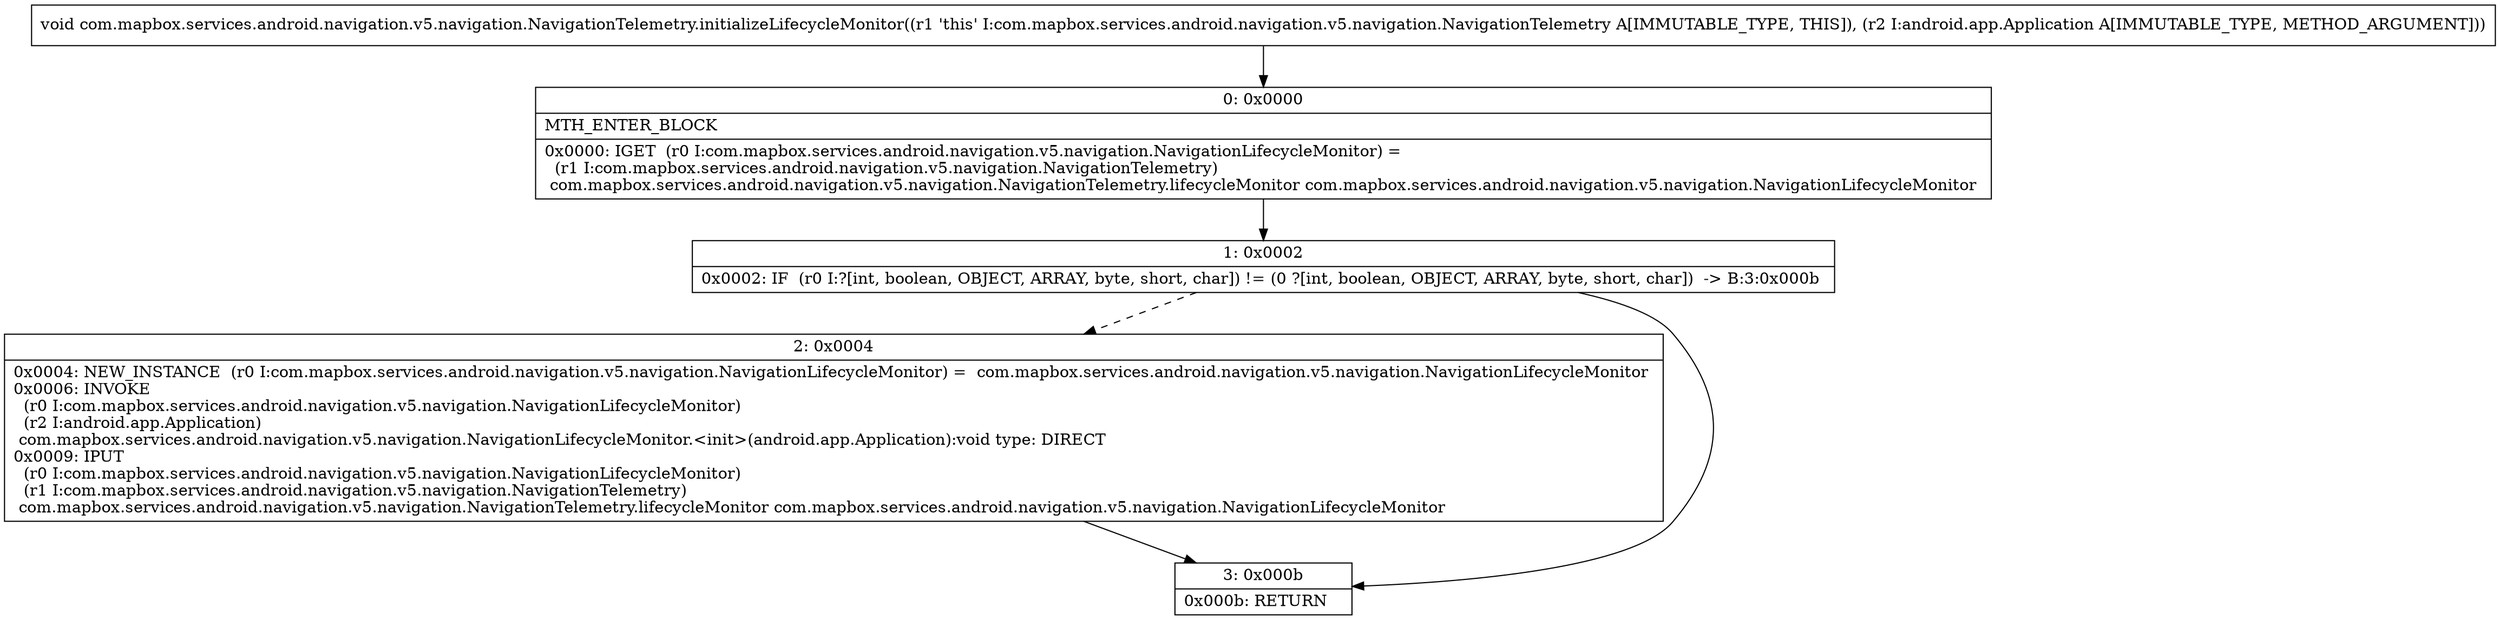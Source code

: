 digraph "CFG forcom.mapbox.services.android.navigation.v5.navigation.NavigationTelemetry.initializeLifecycleMonitor(Landroid\/app\/Application;)V" {
Node_0 [shape=record,label="{0\:\ 0x0000|MTH_ENTER_BLOCK\l|0x0000: IGET  (r0 I:com.mapbox.services.android.navigation.v5.navigation.NavigationLifecycleMonitor) = \l  (r1 I:com.mapbox.services.android.navigation.v5.navigation.NavigationTelemetry)\l com.mapbox.services.android.navigation.v5.navigation.NavigationTelemetry.lifecycleMonitor com.mapbox.services.android.navigation.v5.navigation.NavigationLifecycleMonitor \l}"];
Node_1 [shape=record,label="{1\:\ 0x0002|0x0002: IF  (r0 I:?[int, boolean, OBJECT, ARRAY, byte, short, char]) != (0 ?[int, boolean, OBJECT, ARRAY, byte, short, char])  \-\> B:3:0x000b \l}"];
Node_2 [shape=record,label="{2\:\ 0x0004|0x0004: NEW_INSTANCE  (r0 I:com.mapbox.services.android.navigation.v5.navigation.NavigationLifecycleMonitor) =  com.mapbox.services.android.navigation.v5.navigation.NavigationLifecycleMonitor \l0x0006: INVOKE  \l  (r0 I:com.mapbox.services.android.navigation.v5.navigation.NavigationLifecycleMonitor)\l  (r2 I:android.app.Application)\l com.mapbox.services.android.navigation.v5.navigation.NavigationLifecycleMonitor.\<init\>(android.app.Application):void type: DIRECT \l0x0009: IPUT  \l  (r0 I:com.mapbox.services.android.navigation.v5.navigation.NavigationLifecycleMonitor)\l  (r1 I:com.mapbox.services.android.navigation.v5.navigation.NavigationTelemetry)\l com.mapbox.services.android.navigation.v5.navigation.NavigationTelemetry.lifecycleMonitor com.mapbox.services.android.navigation.v5.navigation.NavigationLifecycleMonitor \l}"];
Node_3 [shape=record,label="{3\:\ 0x000b|0x000b: RETURN   \l}"];
MethodNode[shape=record,label="{void com.mapbox.services.android.navigation.v5.navigation.NavigationTelemetry.initializeLifecycleMonitor((r1 'this' I:com.mapbox.services.android.navigation.v5.navigation.NavigationTelemetry A[IMMUTABLE_TYPE, THIS]), (r2 I:android.app.Application A[IMMUTABLE_TYPE, METHOD_ARGUMENT])) }"];
MethodNode -> Node_0;
Node_0 -> Node_1;
Node_1 -> Node_2[style=dashed];
Node_1 -> Node_3;
Node_2 -> Node_3;
}

